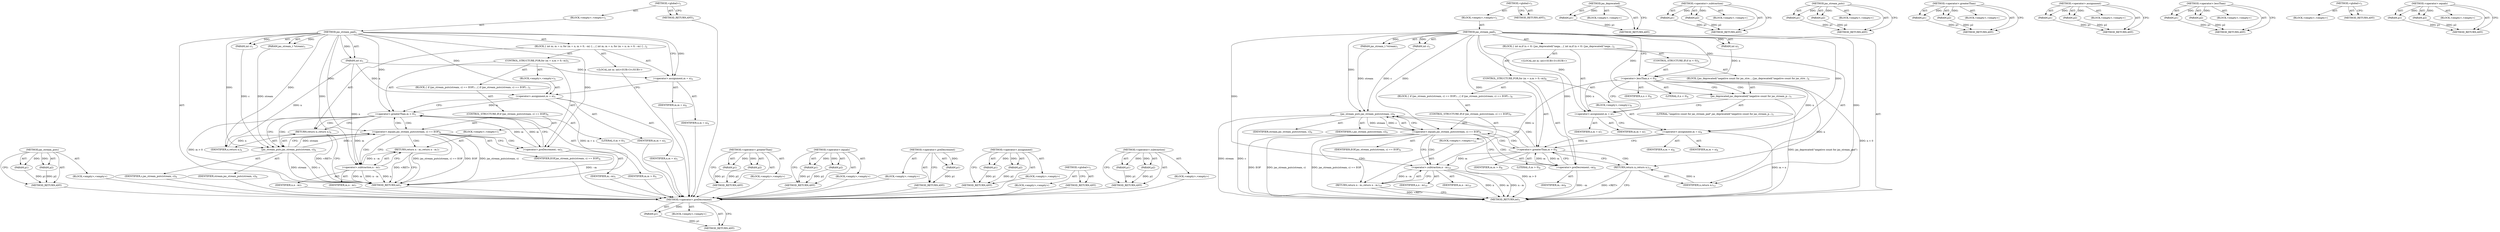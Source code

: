 digraph "&lt;operator&gt;.equals" {
vulnerable_79 [label=<(METHOD,jas_stream_putc)>];
vulnerable_80 [label=<(PARAM,p1)>];
vulnerable_81 [label=<(PARAM,p2)>];
vulnerable_82 [label=<(BLOCK,&lt;empty&gt;,&lt;empty&gt;)>];
vulnerable_83 [label=<(METHOD_RETURN,ANY)>];
vulnerable_6 [label=<(METHOD,&lt;global&gt;)<SUB>1</SUB>>];
vulnerable_7 [label=<(BLOCK,&lt;empty&gt;,&lt;empty&gt;)<SUB>1</SUB>>];
vulnerable_8 [label=<(METHOD,jas_stream_pad)<SUB>1</SUB>>];
vulnerable_9 [label=<(PARAM,jas_stream_t *stream)<SUB>1</SUB>>];
vulnerable_10 [label=<(PARAM,int n)<SUB>1</SUB>>];
vulnerable_11 [label=<(PARAM,int c)<SUB>1</SUB>>];
vulnerable_12 [label=<(BLOCK,{
 	int m;
 	m = n;
 	for (m = n; m &gt; 0; --m) {...,{
 	int m;
 	m = n;
 	for (m = n; m &gt; 0; --m) {...)<SUB>2</SUB>>];
vulnerable_13 [label="<(LOCAL,int m: int)<SUB>3</SUB>>"];
vulnerable_14 [label=<(&lt;operator&gt;.assignment,m = n)<SUB>4</SUB>>];
vulnerable_15 [label=<(IDENTIFIER,m,m = n)<SUB>4</SUB>>];
vulnerable_16 [label=<(IDENTIFIER,n,m = n)<SUB>4</SUB>>];
vulnerable_17 [label=<(CONTROL_STRUCTURE,FOR,for (m = n;m &gt; 0;--m))<SUB>5</SUB>>];
vulnerable_18 [label=<(BLOCK,&lt;empty&gt;,&lt;empty&gt;)<SUB>5</SUB>>];
vulnerable_19 [label=<(&lt;operator&gt;.assignment,m = n)<SUB>5</SUB>>];
vulnerable_20 [label=<(IDENTIFIER,m,m = n)<SUB>5</SUB>>];
vulnerable_21 [label=<(IDENTIFIER,n,m = n)<SUB>5</SUB>>];
vulnerable_22 [label=<(&lt;operator&gt;.greaterThan,m &gt; 0)<SUB>5</SUB>>];
vulnerable_23 [label=<(IDENTIFIER,m,m &gt; 0)<SUB>5</SUB>>];
vulnerable_24 [label=<(LITERAL,0,m &gt; 0)<SUB>5</SUB>>];
vulnerable_25 [label=<(&lt;operator&gt;.preDecrement,--m)<SUB>5</SUB>>];
vulnerable_26 [label=<(IDENTIFIER,m,--m)<SUB>5</SUB>>];
vulnerable_27 [label=<(BLOCK,{
 		if (jas_stream_putc(stream, c) == EOF)
			...,{
 		if (jas_stream_putc(stream, c) == EOF)
			...)<SUB>5</SUB>>];
vulnerable_28 [label=<(CONTROL_STRUCTURE,IF,if (jas_stream_putc(stream, c) == EOF))<SUB>6</SUB>>];
vulnerable_29 [label=<(&lt;operator&gt;.equals,jas_stream_putc(stream, c) == EOF)<SUB>6</SUB>>];
vulnerable_30 [label=<(jas_stream_putc,jas_stream_putc(stream, c))<SUB>6</SUB>>];
vulnerable_31 [label=<(IDENTIFIER,stream,jas_stream_putc(stream, c))<SUB>6</SUB>>];
vulnerable_32 [label=<(IDENTIFIER,c,jas_stream_putc(stream, c))<SUB>6</SUB>>];
vulnerable_33 [label=<(IDENTIFIER,EOF,jas_stream_putc(stream, c) == EOF)<SUB>6</SUB>>];
vulnerable_34 [label=<(BLOCK,&lt;empty&gt;,&lt;empty&gt;)<SUB>7</SUB>>];
vulnerable_35 [label=<(RETURN,return n - m;,return n - m;)<SUB>7</SUB>>];
vulnerable_36 [label=<(&lt;operator&gt;.subtraction,n - m)<SUB>7</SUB>>];
vulnerable_37 [label=<(IDENTIFIER,n,n - m)<SUB>7</SUB>>];
vulnerable_38 [label=<(IDENTIFIER,m,n - m)<SUB>7</SUB>>];
vulnerable_39 [label=<(RETURN,return n;,return n;)<SUB>9</SUB>>];
vulnerable_40 [label=<(IDENTIFIER,n,return n;)<SUB>9</SUB>>];
vulnerable_41 [label=<(METHOD_RETURN,int)<SUB>1</SUB>>];
vulnerable_43 [label=<(METHOD_RETURN,ANY)<SUB>1</SUB>>];
vulnerable_65 [label=<(METHOD,&lt;operator&gt;.greaterThan)>];
vulnerable_66 [label=<(PARAM,p1)>];
vulnerable_67 [label=<(PARAM,p2)>];
vulnerable_68 [label=<(BLOCK,&lt;empty&gt;,&lt;empty&gt;)>];
vulnerable_69 [label=<(METHOD_RETURN,ANY)>];
vulnerable_74 [label=<(METHOD,&lt;operator&gt;.equals)>];
vulnerable_75 [label=<(PARAM,p1)>];
vulnerable_76 [label=<(PARAM,p2)>];
vulnerable_77 [label=<(BLOCK,&lt;empty&gt;,&lt;empty&gt;)>];
vulnerable_78 [label=<(METHOD_RETURN,ANY)>];
vulnerable_70 [label=<(METHOD,&lt;operator&gt;.preDecrement)>];
vulnerable_71 [label=<(PARAM,p1)>];
vulnerable_72 [label=<(BLOCK,&lt;empty&gt;,&lt;empty&gt;)>];
vulnerable_73 [label=<(METHOD_RETURN,ANY)>];
vulnerable_60 [label=<(METHOD,&lt;operator&gt;.assignment)>];
vulnerable_61 [label=<(PARAM,p1)>];
vulnerable_62 [label=<(PARAM,p2)>];
vulnerable_63 [label=<(BLOCK,&lt;empty&gt;,&lt;empty&gt;)>];
vulnerable_64 [label=<(METHOD_RETURN,ANY)>];
vulnerable_54 [label=<(METHOD,&lt;global&gt;)<SUB>1</SUB>>];
vulnerable_55 [label=<(BLOCK,&lt;empty&gt;,&lt;empty&gt;)>];
vulnerable_56 [label=<(METHOD_RETURN,ANY)>];
vulnerable_84 [label=<(METHOD,&lt;operator&gt;.subtraction)>];
vulnerable_85 [label=<(PARAM,p1)>];
vulnerable_86 [label=<(PARAM,p2)>];
vulnerable_87 [label=<(BLOCK,&lt;empty&gt;,&lt;empty&gt;)>];
vulnerable_88 [label=<(METHOD_RETURN,ANY)>];
fixed_88 [label=<(METHOD,&lt;operator&gt;.preDecrement)>];
fixed_89 [label=<(PARAM,p1)>];
fixed_90 [label=<(BLOCK,&lt;empty&gt;,&lt;empty&gt;)>];
fixed_91 [label=<(METHOD_RETURN,ANY)>];
fixed_6 [label=<(METHOD,&lt;global&gt;)<SUB>1</SUB>>];
fixed_7 [label=<(BLOCK,&lt;empty&gt;,&lt;empty&gt;)<SUB>1</SUB>>];
fixed_8 [label=<(METHOD,jas_stream_pad)<SUB>1</SUB>>];
fixed_9 [label=<(PARAM,jas_stream_t *stream)<SUB>1</SUB>>];
fixed_10 [label=<(PARAM,int n)<SUB>1</SUB>>];
fixed_11 [label=<(PARAM,int c)<SUB>1</SUB>>];
fixed_12 [label=<(BLOCK,{
 	int m;
	if (n &lt; 0) {
		jas_deprecated(&quot;nega...,{
 	int m;
	if (n &lt; 0) {
		jas_deprecated(&quot;nega...)<SUB>2</SUB>>];
fixed_13 [label="<(LOCAL,int m: int)<SUB>3</SUB>>"];
fixed_14 [label=<(CONTROL_STRUCTURE,IF,if (n &lt; 0))<SUB>4</SUB>>];
fixed_15 [label=<(&lt;operator&gt;.lessThan,n &lt; 0)<SUB>4</SUB>>];
fixed_16 [label=<(IDENTIFIER,n,n &lt; 0)<SUB>4</SUB>>];
fixed_17 [label=<(LITERAL,0,n &lt; 0)<SUB>4</SUB>>];
fixed_18 [label=<(BLOCK,{
		jas_deprecated(&quot;negative count for jas_stre...,{
		jas_deprecated(&quot;negative count for jas_stre...)<SUB>4</SUB>>];
fixed_19 [label=<(jas_deprecated,jas_deprecated(&quot;negative count for jas_stream_p...)<SUB>5</SUB>>];
fixed_20 [label=<(LITERAL,&quot;negative count for jas_stream_pad&quot;,jas_deprecated(&quot;negative count for jas_stream_p...)<SUB>5</SUB>>];
fixed_21 [label=<(&lt;operator&gt;.assignment,m = n)<SUB>7</SUB>>];
fixed_22 [label=<(IDENTIFIER,m,m = n)<SUB>7</SUB>>];
fixed_23 [label=<(IDENTIFIER,n,m = n)<SUB>7</SUB>>];
fixed_24 [label=<(CONTROL_STRUCTURE,FOR,for (m = n;m &gt; 0;--m))<SUB>8</SUB>>];
fixed_25 [label=<(BLOCK,&lt;empty&gt;,&lt;empty&gt;)<SUB>8</SUB>>];
fixed_26 [label=<(&lt;operator&gt;.assignment,m = n)<SUB>8</SUB>>];
fixed_27 [label=<(IDENTIFIER,m,m = n)<SUB>8</SUB>>];
fixed_28 [label=<(IDENTIFIER,n,m = n)<SUB>8</SUB>>];
fixed_29 [label=<(&lt;operator&gt;.greaterThan,m &gt; 0)<SUB>8</SUB>>];
fixed_30 [label=<(IDENTIFIER,m,m &gt; 0)<SUB>8</SUB>>];
fixed_31 [label=<(LITERAL,0,m &gt; 0)<SUB>8</SUB>>];
fixed_32 [label=<(&lt;operator&gt;.preDecrement,--m)<SUB>8</SUB>>];
fixed_33 [label=<(IDENTIFIER,m,--m)<SUB>8</SUB>>];
fixed_34 [label=<(BLOCK,{
 		if (jas_stream_putc(stream, c) == EOF)
			...,{
 		if (jas_stream_putc(stream, c) == EOF)
			...)<SUB>8</SUB>>];
fixed_35 [label=<(CONTROL_STRUCTURE,IF,if (jas_stream_putc(stream, c) == EOF))<SUB>9</SUB>>];
fixed_36 [label=<(&lt;operator&gt;.equals,jas_stream_putc(stream, c) == EOF)<SUB>9</SUB>>];
fixed_37 [label=<(jas_stream_putc,jas_stream_putc(stream, c))<SUB>9</SUB>>];
fixed_38 [label=<(IDENTIFIER,stream,jas_stream_putc(stream, c))<SUB>9</SUB>>];
fixed_39 [label=<(IDENTIFIER,c,jas_stream_putc(stream, c))<SUB>9</SUB>>];
fixed_40 [label=<(IDENTIFIER,EOF,jas_stream_putc(stream, c) == EOF)<SUB>9</SUB>>];
fixed_41 [label=<(BLOCK,&lt;empty&gt;,&lt;empty&gt;)<SUB>10</SUB>>];
fixed_42 [label=<(RETURN,return n - m;,return n - m;)<SUB>10</SUB>>];
fixed_43 [label=<(&lt;operator&gt;.subtraction,n - m)<SUB>10</SUB>>];
fixed_44 [label=<(IDENTIFIER,n,n - m)<SUB>10</SUB>>];
fixed_45 [label=<(IDENTIFIER,m,n - m)<SUB>10</SUB>>];
fixed_46 [label=<(RETURN,return n;,return n;)<SUB>12</SUB>>];
fixed_47 [label=<(IDENTIFIER,n,return n;)<SUB>12</SUB>>];
fixed_48 [label=<(METHOD_RETURN,int)<SUB>1</SUB>>];
fixed_50 [label=<(METHOD_RETURN,ANY)<SUB>1</SUB>>];
fixed_74 [label=<(METHOD,jas_deprecated)>];
fixed_75 [label=<(PARAM,p1)>];
fixed_76 [label=<(BLOCK,&lt;empty&gt;,&lt;empty&gt;)>];
fixed_77 [label=<(METHOD_RETURN,ANY)>];
fixed_102 [label=<(METHOD,&lt;operator&gt;.subtraction)>];
fixed_103 [label=<(PARAM,p1)>];
fixed_104 [label=<(PARAM,p2)>];
fixed_105 [label=<(BLOCK,&lt;empty&gt;,&lt;empty&gt;)>];
fixed_106 [label=<(METHOD_RETURN,ANY)>];
fixed_97 [label=<(METHOD,jas_stream_putc)>];
fixed_98 [label=<(PARAM,p1)>];
fixed_99 [label=<(PARAM,p2)>];
fixed_100 [label=<(BLOCK,&lt;empty&gt;,&lt;empty&gt;)>];
fixed_101 [label=<(METHOD_RETURN,ANY)>];
fixed_83 [label=<(METHOD,&lt;operator&gt;.greaterThan)>];
fixed_84 [label=<(PARAM,p1)>];
fixed_85 [label=<(PARAM,p2)>];
fixed_86 [label=<(BLOCK,&lt;empty&gt;,&lt;empty&gt;)>];
fixed_87 [label=<(METHOD_RETURN,ANY)>];
fixed_78 [label=<(METHOD,&lt;operator&gt;.assignment)>];
fixed_79 [label=<(PARAM,p1)>];
fixed_80 [label=<(PARAM,p2)>];
fixed_81 [label=<(BLOCK,&lt;empty&gt;,&lt;empty&gt;)>];
fixed_82 [label=<(METHOD_RETURN,ANY)>];
fixed_69 [label=<(METHOD,&lt;operator&gt;.lessThan)>];
fixed_70 [label=<(PARAM,p1)>];
fixed_71 [label=<(PARAM,p2)>];
fixed_72 [label=<(BLOCK,&lt;empty&gt;,&lt;empty&gt;)>];
fixed_73 [label=<(METHOD_RETURN,ANY)>];
fixed_63 [label=<(METHOD,&lt;global&gt;)<SUB>1</SUB>>];
fixed_64 [label=<(BLOCK,&lt;empty&gt;,&lt;empty&gt;)>];
fixed_65 [label=<(METHOD_RETURN,ANY)>];
fixed_92 [label=<(METHOD,&lt;operator&gt;.equals)>];
fixed_93 [label=<(PARAM,p1)>];
fixed_94 [label=<(PARAM,p2)>];
fixed_95 [label=<(BLOCK,&lt;empty&gt;,&lt;empty&gt;)>];
fixed_96 [label=<(METHOD_RETURN,ANY)>];
vulnerable_79 -> vulnerable_80  [key=0, label="AST: "];
vulnerable_79 -> vulnerable_80  [key=1, label="DDG: "];
vulnerable_79 -> vulnerable_82  [key=0, label="AST: "];
vulnerable_79 -> vulnerable_81  [key=0, label="AST: "];
vulnerable_79 -> vulnerable_81  [key=1, label="DDG: "];
vulnerable_79 -> vulnerable_83  [key=0, label="AST: "];
vulnerable_79 -> vulnerable_83  [key=1, label="CFG: "];
vulnerable_80 -> vulnerable_83  [key=0, label="DDG: p1"];
vulnerable_81 -> vulnerable_83  [key=0, label="DDG: p2"];
vulnerable_82 -> fixed_88  [key=0];
vulnerable_83 -> fixed_88  [key=0];
vulnerable_6 -> vulnerable_7  [key=0, label="AST: "];
vulnerable_6 -> vulnerable_43  [key=0, label="AST: "];
vulnerable_6 -> vulnerable_43  [key=1, label="CFG: "];
vulnerable_7 -> vulnerable_8  [key=0, label="AST: "];
vulnerable_8 -> vulnerable_9  [key=0, label="AST: "];
vulnerable_8 -> vulnerable_9  [key=1, label="DDG: "];
vulnerable_8 -> vulnerable_10  [key=0, label="AST: "];
vulnerable_8 -> vulnerable_10  [key=1, label="DDG: "];
vulnerable_8 -> vulnerable_11  [key=0, label="AST: "];
vulnerable_8 -> vulnerable_11  [key=1, label="DDG: "];
vulnerable_8 -> vulnerable_12  [key=0, label="AST: "];
vulnerable_8 -> vulnerable_41  [key=0, label="AST: "];
vulnerable_8 -> vulnerable_14  [key=0, label="CFG: "];
vulnerable_8 -> vulnerable_14  [key=1, label="DDG: "];
vulnerable_8 -> vulnerable_40  [key=0, label="DDG: "];
vulnerable_8 -> vulnerable_19  [key=0, label="DDG: "];
vulnerable_8 -> vulnerable_22  [key=0, label="DDG: "];
vulnerable_8 -> vulnerable_25  [key=0, label="DDG: "];
vulnerable_8 -> vulnerable_29  [key=0, label="DDG: "];
vulnerable_8 -> vulnerable_30  [key=0, label="DDG: "];
vulnerable_8 -> vulnerable_36  [key=0, label="DDG: "];
vulnerable_9 -> vulnerable_30  [key=0, label="DDG: stream"];
vulnerable_10 -> vulnerable_14  [key=0, label="DDG: n"];
vulnerable_10 -> vulnerable_40  [key=0, label="DDG: n"];
vulnerable_10 -> vulnerable_19  [key=0, label="DDG: n"];
vulnerable_10 -> vulnerable_36  [key=0, label="DDG: n"];
vulnerable_11 -> vulnerable_30  [key=0, label="DDG: c"];
vulnerable_12 -> vulnerable_13  [key=0, label="AST: "];
vulnerable_12 -> vulnerable_14  [key=0, label="AST: "];
vulnerable_12 -> vulnerable_17  [key=0, label="AST: "];
vulnerable_12 -> vulnerable_39  [key=0, label="AST: "];
vulnerable_13 -> fixed_88  [key=0];
vulnerable_14 -> vulnerable_15  [key=0, label="AST: "];
vulnerable_14 -> vulnerable_16  [key=0, label="AST: "];
vulnerable_14 -> vulnerable_19  [key=0, label="CFG: "];
vulnerable_15 -> fixed_88  [key=0];
vulnerable_16 -> fixed_88  [key=0];
vulnerable_17 -> vulnerable_18  [key=0, label="AST: "];
vulnerable_17 -> vulnerable_22  [key=0, label="AST: "];
vulnerable_17 -> vulnerable_25  [key=0, label="AST: "];
vulnerable_17 -> vulnerable_27  [key=0, label="AST: "];
vulnerable_18 -> vulnerable_19  [key=0, label="AST: "];
vulnerable_19 -> vulnerable_20  [key=0, label="AST: "];
vulnerable_19 -> vulnerable_21  [key=0, label="AST: "];
vulnerable_19 -> vulnerable_22  [key=0, label="CFG: "];
vulnerable_19 -> vulnerable_22  [key=1, label="DDG: m"];
vulnerable_19 -> vulnerable_41  [key=0, label="DDG: m = n"];
vulnerable_20 -> fixed_88  [key=0];
vulnerable_21 -> fixed_88  [key=0];
vulnerable_22 -> vulnerable_23  [key=0, label="AST: "];
vulnerable_22 -> vulnerable_24  [key=0, label="AST: "];
vulnerable_22 -> vulnerable_30  [key=0, label="CFG: "];
vulnerable_22 -> vulnerable_30  [key=1, label="CDG: "];
vulnerable_22 -> vulnerable_39  [key=0, label="CFG: "];
vulnerable_22 -> vulnerable_39  [key=1, label="CDG: "];
vulnerable_22 -> vulnerable_41  [key=0, label="DDG: m &gt; 0"];
vulnerable_22 -> vulnerable_25  [key=0, label="DDG: m"];
vulnerable_22 -> vulnerable_36  [key=0, label="DDG: m"];
vulnerable_22 -> vulnerable_29  [key=0, label="CDG: "];
vulnerable_23 -> fixed_88  [key=0];
vulnerable_24 -> fixed_88  [key=0];
vulnerable_25 -> vulnerable_26  [key=0, label="AST: "];
vulnerable_25 -> vulnerable_22  [key=0, label="CFG: "];
vulnerable_25 -> vulnerable_22  [key=1, label="DDG: m"];
vulnerable_25 -> vulnerable_41  [key=0, label="DDG: --m"];
vulnerable_26 -> fixed_88  [key=0];
vulnerable_27 -> vulnerable_28  [key=0, label="AST: "];
vulnerable_28 -> vulnerable_29  [key=0, label="AST: "];
vulnerable_28 -> vulnerable_34  [key=0, label="AST: "];
vulnerable_29 -> vulnerable_30  [key=0, label="AST: "];
vulnerable_29 -> vulnerable_33  [key=0, label="AST: "];
vulnerable_29 -> vulnerable_36  [key=0, label="CFG: "];
vulnerable_29 -> vulnerable_36  [key=1, label="CDG: "];
vulnerable_29 -> vulnerable_25  [key=0, label="CFG: "];
vulnerable_29 -> vulnerable_25  [key=1, label="CDG: "];
vulnerable_29 -> vulnerable_41  [key=0, label="DDG: jas_stream_putc(stream, c)"];
vulnerable_29 -> vulnerable_41  [key=1, label="DDG: jas_stream_putc(stream, c) == EOF"];
vulnerable_29 -> vulnerable_41  [key=2, label="DDG: EOF"];
vulnerable_29 -> vulnerable_35  [key=0, label="CDG: "];
vulnerable_29 -> vulnerable_22  [key=0, label="CDG: "];
vulnerable_30 -> vulnerable_31  [key=0, label="AST: "];
vulnerable_30 -> vulnerable_32  [key=0, label="AST: "];
vulnerable_30 -> vulnerable_29  [key=0, label="CFG: "];
vulnerable_30 -> vulnerable_29  [key=1, label="DDG: stream"];
vulnerable_30 -> vulnerable_29  [key=2, label="DDG: c"];
vulnerable_30 -> vulnerable_41  [key=0, label="DDG: stream"];
vulnerable_30 -> vulnerable_41  [key=1, label="DDG: c"];
vulnerable_31 -> fixed_88  [key=0];
vulnerable_32 -> fixed_88  [key=0];
vulnerable_33 -> fixed_88  [key=0];
vulnerable_34 -> vulnerable_35  [key=0, label="AST: "];
vulnerable_35 -> vulnerable_36  [key=0, label="AST: "];
vulnerable_35 -> vulnerable_41  [key=0, label="CFG: "];
vulnerable_35 -> vulnerable_41  [key=1, label="DDG: &lt;RET&gt;"];
vulnerable_36 -> vulnerable_37  [key=0, label="AST: "];
vulnerable_36 -> vulnerable_38  [key=0, label="AST: "];
vulnerable_36 -> vulnerable_35  [key=0, label="CFG: "];
vulnerable_36 -> vulnerable_35  [key=1, label="DDG: n - m"];
vulnerable_36 -> vulnerable_41  [key=0, label="DDG: n"];
vulnerable_36 -> vulnerable_41  [key=1, label="DDG: m"];
vulnerable_36 -> vulnerable_41  [key=2, label="DDG: n - m"];
vulnerable_37 -> fixed_88  [key=0];
vulnerable_38 -> fixed_88  [key=0];
vulnerable_39 -> vulnerable_40  [key=0, label="AST: "];
vulnerable_39 -> vulnerable_41  [key=0, label="CFG: "];
vulnerable_39 -> vulnerable_41  [key=1, label="DDG: &lt;RET&gt;"];
vulnerable_40 -> vulnerable_39  [key=0, label="DDG: n"];
vulnerable_41 -> fixed_88  [key=0];
vulnerable_43 -> fixed_88  [key=0];
vulnerable_65 -> vulnerable_66  [key=0, label="AST: "];
vulnerable_65 -> vulnerable_66  [key=1, label="DDG: "];
vulnerable_65 -> vulnerable_68  [key=0, label="AST: "];
vulnerable_65 -> vulnerable_67  [key=0, label="AST: "];
vulnerable_65 -> vulnerable_67  [key=1, label="DDG: "];
vulnerable_65 -> vulnerable_69  [key=0, label="AST: "];
vulnerable_65 -> vulnerable_69  [key=1, label="CFG: "];
vulnerable_66 -> vulnerable_69  [key=0, label="DDG: p1"];
vulnerable_67 -> vulnerable_69  [key=0, label="DDG: p2"];
vulnerable_68 -> fixed_88  [key=0];
vulnerable_69 -> fixed_88  [key=0];
vulnerable_74 -> vulnerable_75  [key=0, label="AST: "];
vulnerable_74 -> vulnerable_75  [key=1, label="DDG: "];
vulnerable_74 -> vulnerable_77  [key=0, label="AST: "];
vulnerable_74 -> vulnerable_76  [key=0, label="AST: "];
vulnerable_74 -> vulnerable_76  [key=1, label="DDG: "];
vulnerable_74 -> vulnerable_78  [key=0, label="AST: "];
vulnerable_74 -> vulnerable_78  [key=1, label="CFG: "];
vulnerable_75 -> vulnerable_78  [key=0, label="DDG: p1"];
vulnerable_76 -> vulnerable_78  [key=0, label="DDG: p2"];
vulnerable_77 -> fixed_88  [key=0];
vulnerable_78 -> fixed_88  [key=0];
vulnerable_70 -> vulnerable_71  [key=0, label="AST: "];
vulnerable_70 -> vulnerable_71  [key=1, label="DDG: "];
vulnerable_70 -> vulnerable_72  [key=0, label="AST: "];
vulnerable_70 -> vulnerable_73  [key=0, label="AST: "];
vulnerable_70 -> vulnerable_73  [key=1, label="CFG: "];
vulnerable_71 -> vulnerable_73  [key=0, label="DDG: p1"];
vulnerable_72 -> fixed_88  [key=0];
vulnerable_73 -> fixed_88  [key=0];
vulnerable_60 -> vulnerable_61  [key=0, label="AST: "];
vulnerable_60 -> vulnerable_61  [key=1, label="DDG: "];
vulnerable_60 -> vulnerable_63  [key=0, label="AST: "];
vulnerable_60 -> vulnerable_62  [key=0, label="AST: "];
vulnerable_60 -> vulnerable_62  [key=1, label="DDG: "];
vulnerable_60 -> vulnerable_64  [key=0, label="AST: "];
vulnerable_60 -> vulnerable_64  [key=1, label="CFG: "];
vulnerable_61 -> vulnerable_64  [key=0, label="DDG: p1"];
vulnerable_62 -> vulnerable_64  [key=0, label="DDG: p2"];
vulnerable_63 -> fixed_88  [key=0];
vulnerable_64 -> fixed_88  [key=0];
vulnerable_54 -> vulnerable_55  [key=0, label="AST: "];
vulnerable_54 -> vulnerable_56  [key=0, label="AST: "];
vulnerable_54 -> vulnerable_56  [key=1, label="CFG: "];
vulnerable_55 -> fixed_88  [key=0];
vulnerable_56 -> fixed_88  [key=0];
vulnerable_84 -> vulnerable_85  [key=0, label="AST: "];
vulnerable_84 -> vulnerable_85  [key=1, label="DDG: "];
vulnerable_84 -> vulnerable_87  [key=0, label="AST: "];
vulnerable_84 -> vulnerable_86  [key=0, label="AST: "];
vulnerable_84 -> vulnerable_86  [key=1, label="DDG: "];
vulnerable_84 -> vulnerable_88  [key=0, label="AST: "];
vulnerable_84 -> vulnerable_88  [key=1, label="CFG: "];
vulnerable_85 -> vulnerable_88  [key=0, label="DDG: p1"];
vulnerable_86 -> vulnerable_88  [key=0, label="DDG: p2"];
vulnerable_87 -> fixed_88  [key=0];
vulnerable_88 -> fixed_88  [key=0];
fixed_88 -> fixed_89  [key=0, label="AST: "];
fixed_88 -> fixed_89  [key=1, label="DDG: "];
fixed_88 -> fixed_90  [key=0, label="AST: "];
fixed_88 -> fixed_91  [key=0, label="AST: "];
fixed_88 -> fixed_91  [key=1, label="CFG: "];
fixed_89 -> fixed_91  [key=0, label="DDG: p1"];
fixed_6 -> fixed_7  [key=0, label="AST: "];
fixed_6 -> fixed_50  [key=0, label="AST: "];
fixed_6 -> fixed_50  [key=1, label="CFG: "];
fixed_7 -> fixed_8  [key=0, label="AST: "];
fixed_8 -> fixed_9  [key=0, label="AST: "];
fixed_8 -> fixed_9  [key=1, label="DDG: "];
fixed_8 -> fixed_10  [key=0, label="AST: "];
fixed_8 -> fixed_10  [key=1, label="DDG: "];
fixed_8 -> fixed_11  [key=0, label="AST: "];
fixed_8 -> fixed_11  [key=1, label="DDG: "];
fixed_8 -> fixed_12  [key=0, label="AST: "];
fixed_8 -> fixed_48  [key=0, label="AST: "];
fixed_8 -> fixed_15  [key=0, label="CFG: "];
fixed_8 -> fixed_15  [key=1, label="DDG: "];
fixed_8 -> fixed_21  [key=0, label="DDG: "];
fixed_8 -> fixed_47  [key=0, label="DDG: "];
fixed_8 -> fixed_26  [key=0, label="DDG: "];
fixed_8 -> fixed_29  [key=0, label="DDG: "];
fixed_8 -> fixed_32  [key=0, label="DDG: "];
fixed_8 -> fixed_19  [key=0, label="DDG: "];
fixed_8 -> fixed_36  [key=0, label="DDG: "];
fixed_8 -> fixed_37  [key=0, label="DDG: "];
fixed_8 -> fixed_43  [key=0, label="DDG: "];
fixed_9 -> fixed_37  [key=0, label="DDG: stream"];
fixed_10 -> fixed_15  [key=0, label="DDG: n"];
fixed_11 -> fixed_37  [key=0, label="DDG: c"];
fixed_12 -> fixed_13  [key=0, label="AST: "];
fixed_12 -> fixed_14  [key=0, label="AST: "];
fixed_12 -> fixed_21  [key=0, label="AST: "];
fixed_12 -> fixed_24  [key=0, label="AST: "];
fixed_12 -> fixed_46  [key=0, label="AST: "];
fixed_14 -> fixed_15  [key=0, label="AST: "];
fixed_14 -> fixed_18  [key=0, label="AST: "];
fixed_15 -> fixed_16  [key=0, label="AST: "];
fixed_15 -> fixed_17  [key=0, label="AST: "];
fixed_15 -> fixed_19  [key=0, label="CFG: "];
fixed_15 -> fixed_19  [key=1, label="CDG: "];
fixed_15 -> fixed_21  [key=0, label="CFG: "];
fixed_15 -> fixed_21  [key=1, label="DDG: n"];
fixed_15 -> fixed_48  [key=0, label="DDG: n &lt; 0"];
fixed_15 -> fixed_47  [key=0, label="DDG: n"];
fixed_15 -> fixed_26  [key=0, label="DDG: n"];
fixed_15 -> fixed_43  [key=0, label="DDG: n"];
fixed_18 -> fixed_19  [key=0, label="AST: "];
fixed_19 -> fixed_20  [key=0, label="AST: "];
fixed_19 -> fixed_21  [key=0, label="CFG: "];
fixed_19 -> fixed_48  [key=0, label="DDG: jas_deprecated(&quot;negative count for jas_stream_pad&quot;)"];
fixed_21 -> fixed_22  [key=0, label="AST: "];
fixed_21 -> fixed_23  [key=0, label="AST: "];
fixed_21 -> fixed_26  [key=0, label="CFG: "];
fixed_24 -> fixed_25  [key=0, label="AST: "];
fixed_24 -> fixed_29  [key=0, label="AST: "];
fixed_24 -> fixed_32  [key=0, label="AST: "];
fixed_24 -> fixed_34  [key=0, label="AST: "];
fixed_25 -> fixed_26  [key=0, label="AST: "];
fixed_26 -> fixed_27  [key=0, label="AST: "];
fixed_26 -> fixed_28  [key=0, label="AST: "];
fixed_26 -> fixed_29  [key=0, label="CFG: "];
fixed_26 -> fixed_29  [key=1, label="DDG: m"];
fixed_26 -> fixed_48  [key=0, label="DDG: m = n"];
fixed_29 -> fixed_30  [key=0, label="AST: "];
fixed_29 -> fixed_31  [key=0, label="AST: "];
fixed_29 -> fixed_37  [key=0, label="CFG: "];
fixed_29 -> fixed_37  [key=1, label="CDG: "];
fixed_29 -> fixed_46  [key=0, label="CFG: "];
fixed_29 -> fixed_46  [key=1, label="CDG: "];
fixed_29 -> fixed_48  [key=0, label="DDG: m &gt; 0"];
fixed_29 -> fixed_32  [key=0, label="DDG: m"];
fixed_29 -> fixed_43  [key=0, label="DDG: m"];
fixed_29 -> fixed_36  [key=0, label="CDG: "];
fixed_32 -> fixed_33  [key=0, label="AST: "];
fixed_32 -> fixed_29  [key=0, label="CFG: "];
fixed_32 -> fixed_29  [key=1, label="DDG: m"];
fixed_32 -> fixed_48  [key=0, label="DDG: --m"];
fixed_34 -> fixed_35  [key=0, label="AST: "];
fixed_35 -> fixed_36  [key=0, label="AST: "];
fixed_35 -> fixed_41  [key=0, label="AST: "];
fixed_36 -> fixed_37  [key=0, label="AST: "];
fixed_36 -> fixed_40  [key=0, label="AST: "];
fixed_36 -> fixed_43  [key=0, label="CFG: "];
fixed_36 -> fixed_43  [key=1, label="CDG: "];
fixed_36 -> fixed_32  [key=0, label="CFG: "];
fixed_36 -> fixed_32  [key=1, label="CDG: "];
fixed_36 -> fixed_48  [key=0, label="DDG: jas_stream_putc(stream, c)"];
fixed_36 -> fixed_48  [key=1, label="DDG: jas_stream_putc(stream, c) == EOF"];
fixed_36 -> fixed_48  [key=2, label="DDG: EOF"];
fixed_36 -> fixed_29  [key=0, label="CDG: "];
fixed_36 -> fixed_42  [key=0, label="CDG: "];
fixed_37 -> fixed_38  [key=0, label="AST: "];
fixed_37 -> fixed_39  [key=0, label="AST: "];
fixed_37 -> fixed_36  [key=0, label="CFG: "];
fixed_37 -> fixed_36  [key=1, label="DDG: stream"];
fixed_37 -> fixed_36  [key=2, label="DDG: c"];
fixed_37 -> fixed_48  [key=0, label="DDG: stream"];
fixed_37 -> fixed_48  [key=1, label="DDG: c"];
fixed_41 -> fixed_42  [key=0, label="AST: "];
fixed_42 -> fixed_43  [key=0, label="AST: "];
fixed_42 -> fixed_48  [key=0, label="CFG: "];
fixed_42 -> fixed_48  [key=1, label="DDG: &lt;RET&gt;"];
fixed_43 -> fixed_44  [key=0, label="AST: "];
fixed_43 -> fixed_45  [key=0, label="AST: "];
fixed_43 -> fixed_42  [key=0, label="CFG: "];
fixed_43 -> fixed_42  [key=1, label="DDG: n - m"];
fixed_43 -> fixed_48  [key=0, label="DDG: n"];
fixed_43 -> fixed_48  [key=1, label="DDG: m"];
fixed_43 -> fixed_48  [key=2, label="DDG: n - m"];
fixed_46 -> fixed_47  [key=0, label="AST: "];
fixed_46 -> fixed_48  [key=0, label="CFG: "];
fixed_46 -> fixed_48  [key=1, label="DDG: &lt;RET&gt;"];
fixed_47 -> fixed_46  [key=0, label="DDG: n"];
fixed_74 -> fixed_75  [key=0, label="AST: "];
fixed_74 -> fixed_75  [key=1, label="DDG: "];
fixed_74 -> fixed_76  [key=0, label="AST: "];
fixed_74 -> fixed_77  [key=0, label="AST: "];
fixed_74 -> fixed_77  [key=1, label="CFG: "];
fixed_75 -> fixed_77  [key=0, label="DDG: p1"];
fixed_102 -> fixed_103  [key=0, label="AST: "];
fixed_102 -> fixed_103  [key=1, label="DDG: "];
fixed_102 -> fixed_105  [key=0, label="AST: "];
fixed_102 -> fixed_104  [key=0, label="AST: "];
fixed_102 -> fixed_104  [key=1, label="DDG: "];
fixed_102 -> fixed_106  [key=0, label="AST: "];
fixed_102 -> fixed_106  [key=1, label="CFG: "];
fixed_103 -> fixed_106  [key=0, label="DDG: p1"];
fixed_104 -> fixed_106  [key=0, label="DDG: p2"];
fixed_97 -> fixed_98  [key=0, label="AST: "];
fixed_97 -> fixed_98  [key=1, label="DDG: "];
fixed_97 -> fixed_100  [key=0, label="AST: "];
fixed_97 -> fixed_99  [key=0, label="AST: "];
fixed_97 -> fixed_99  [key=1, label="DDG: "];
fixed_97 -> fixed_101  [key=0, label="AST: "];
fixed_97 -> fixed_101  [key=1, label="CFG: "];
fixed_98 -> fixed_101  [key=0, label="DDG: p1"];
fixed_99 -> fixed_101  [key=0, label="DDG: p2"];
fixed_83 -> fixed_84  [key=0, label="AST: "];
fixed_83 -> fixed_84  [key=1, label="DDG: "];
fixed_83 -> fixed_86  [key=0, label="AST: "];
fixed_83 -> fixed_85  [key=0, label="AST: "];
fixed_83 -> fixed_85  [key=1, label="DDG: "];
fixed_83 -> fixed_87  [key=0, label="AST: "];
fixed_83 -> fixed_87  [key=1, label="CFG: "];
fixed_84 -> fixed_87  [key=0, label="DDG: p1"];
fixed_85 -> fixed_87  [key=0, label="DDG: p2"];
fixed_78 -> fixed_79  [key=0, label="AST: "];
fixed_78 -> fixed_79  [key=1, label="DDG: "];
fixed_78 -> fixed_81  [key=0, label="AST: "];
fixed_78 -> fixed_80  [key=0, label="AST: "];
fixed_78 -> fixed_80  [key=1, label="DDG: "];
fixed_78 -> fixed_82  [key=0, label="AST: "];
fixed_78 -> fixed_82  [key=1, label="CFG: "];
fixed_79 -> fixed_82  [key=0, label="DDG: p1"];
fixed_80 -> fixed_82  [key=0, label="DDG: p2"];
fixed_69 -> fixed_70  [key=0, label="AST: "];
fixed_69 -> fixed_70  [key=1, label="DDG: "];
fixed_69 -> fixed_72  [key=0, label="AST: "];
fixed_69 -> fixed_71  [key=0, label="AST: "];
fixed_69 -> fixed_71  [key=1, label="DDG: "];
fixed_69 -> fixed_73  [key=0, label="AST: "];
fixed_69 -> fixed_73  [key=1, label="CFG: "];
fixed_70 -> fixed_73  [key=0, label="DDG: p1"];
fixed_71 -> fixed_73  [key=0, label="DDG: p2"];
fixed_63 -> fixed_64  [key=0, label="AST: "];
fixed_63 -> fixed_65  [key=0, label="AST: "];
fixed_63 -> fixed_65  [key=1, label="CFG: "];
fixed_92 -> fixed_93  [key=0, label="AST: "];
fixed_92 -> fixed_93  [key=1, label="DDG: "];
fixed_92 -> fixed_95  [key=0, label="AST: "];
fixed_92 -> fixed_94  [key=0, label="AST: "];
fixed_92 -> fixed_94  [key=1, label="DDG: "];
fixed_92 -> fixed_96  [key=0, label="AST: "];
fixed_92 -> fixed_96  [key=1, label="CFG: "];
fixed_93 -> fixed_96  [key=0, label="DDG: p1"];
fixed_94 -> fixed_96  [key=0, label="DDG: p2"];
}
